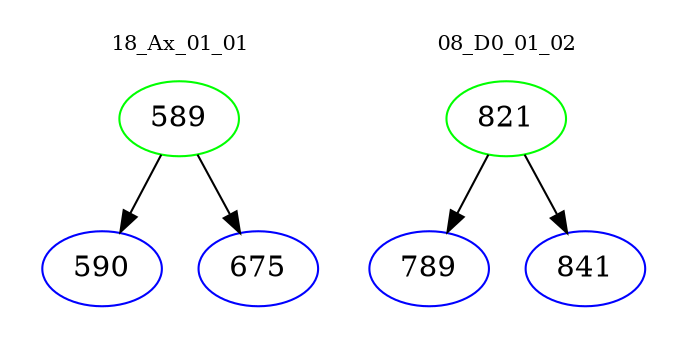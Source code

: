 digraph{
subgraph cluster_0 {
color = white
label = "18_Ax_01_01";
fontsize=10;
T0_589 [label="589", color="green"]
T0_589 -> T0_590 [color="black"]
T0_590 [label="590", color="blue"]
T0_589 -> T0_675 [color="black"]
T0_675 [label="675", color="blue"]
}
subgraph cluster_1 {
color = white
label = "08_D0_01_02";
fontsize=10;
T1_821 [label="821", color="green"]
T1_821 -> T1_789 [color="black"]
T1_789 [label="789", color="blue"]
T1_821 -> T1_841 [color="black"]
T1_841 [label="841", color="blue"]
}
}
